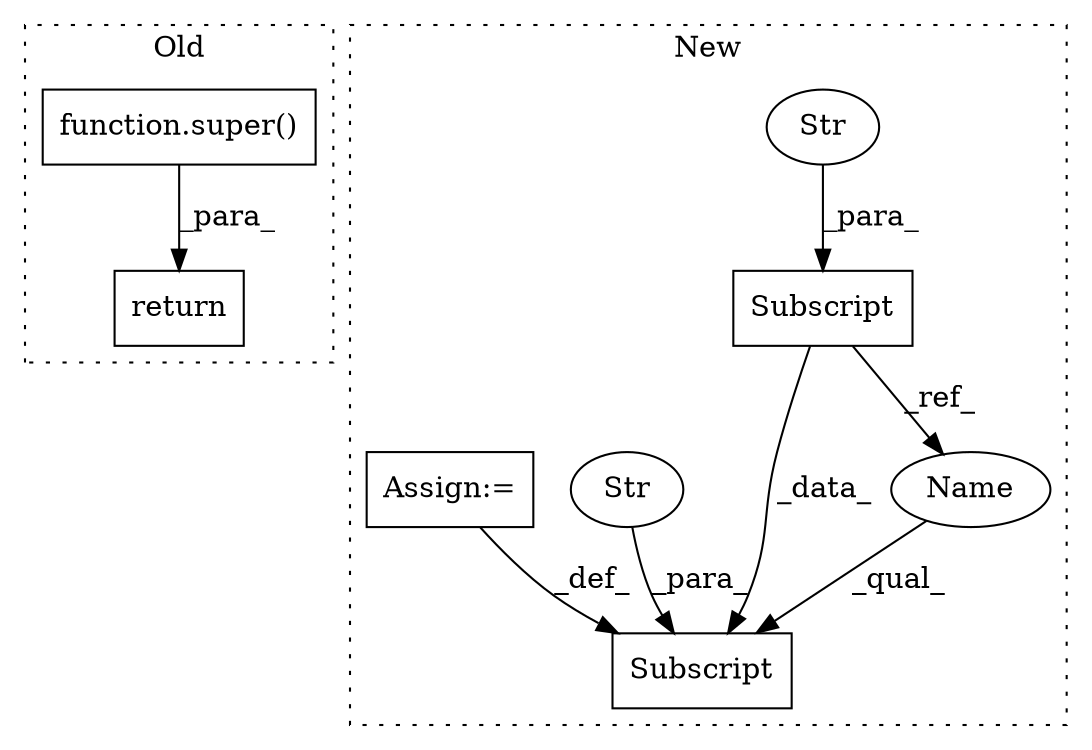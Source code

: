 digraph G {
subgraph cluster0 {
1 [label="function.super()" a="75" s="36172" l="7" shape="box"];
4 [label="return" a="93" s="36165" l="7" shape="box"];
label = "Old";
style="dotted";
}
subgraph cluster1 {
2 [label="Subscript" a="63" s="34941,0" l="17,0" shape="box"];
3 [label="Str" a="66" s="34945" l="12" shape="ellipse"];
5 [label="Subscript" a="63" s="35075,0" l="15,0" shape="box"];
6 [label="Str" a="66" s="35079" l="10" shape="ellipse"];
7 [label="Assign:=" a="68" s="35090" l="3" shape="box"];
8 [label="Name" a="87" s="35075" l="3" shape="ellipse"];
label = "New";
style="dotted";
}
1 -> 4 [label="_para_"];
2 -> 5 [label="_data_"];
2 -> 8 [label="_ref_"];
3 -> 2 [label="_para_"];
6 -> 5 [label="_para_"];
7 -> 5 [label="_def_"];
8 -> 5 [label="_qual_"];
}
